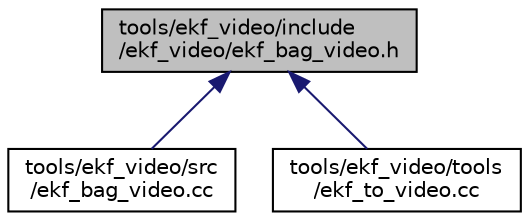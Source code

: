 digraph "tools/ekf_video/include/ekf_video/ekf_bag_video.h"
{
 // LATEX_PDF_SIZE
  edge [fontname="Helvetica",fontsize="10",labelfontname="Helvetica",labelfontsize="10"];
  node [fontname="Helvetica",fontsize="10",shape=record];
  Node1 [label="tools/ekf_video/include\l/ekf_video/ekf_bag_video.h",height=0.2,width=0.4,color="black", fillcolor="grey75", style="filled", fontcolor="black",tooltip=" "];
  Node1 -> Node2 [dir="back",color="midnightblue",fontsize="10",style="solid",fontname="Helvetica"];
  Node2 [label="tools/ekf_video/src\l/ekf_bag_video.cc",height=0.2,width=0.4,color="black", fillcolor="white", style="filled",URL="$ekf__bag__video_8cc.html",tooltip=" "];
  Node1 -> Node3 [dir="back",color="midnightblue",fontsize="10",style="solid",fontname="Helvetica"];
  Node3 [label="tools/ekf_video/tools\l/ekf_to_video.cc",height=0.2,width=0.4,color="black", fillcolor="white", style="filled",URL="$ekf__to__video_8cc.html",tooltip=" "];
}
